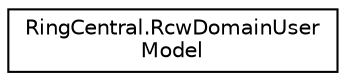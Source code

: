 digraph "Graphical Class Hierarchy"
{
 // LATEX_PDF_SIZE
  edge [fontname="Helvetica",fontsize="10",labelfontname="Helvetica",labelfontsize="10"];
  node [fontname="Helvetica",fontsize="10",shape=record];
  rankdir="LR";
  Node0 [label="RingCentral.RcwDomainUser\lModel",height=0.2,width=0.4,color="black", fillcolor="white", style="filled",URL="$classRingCentral_1_1RcwDomainUserModel.html",tooltip=" "];
}
